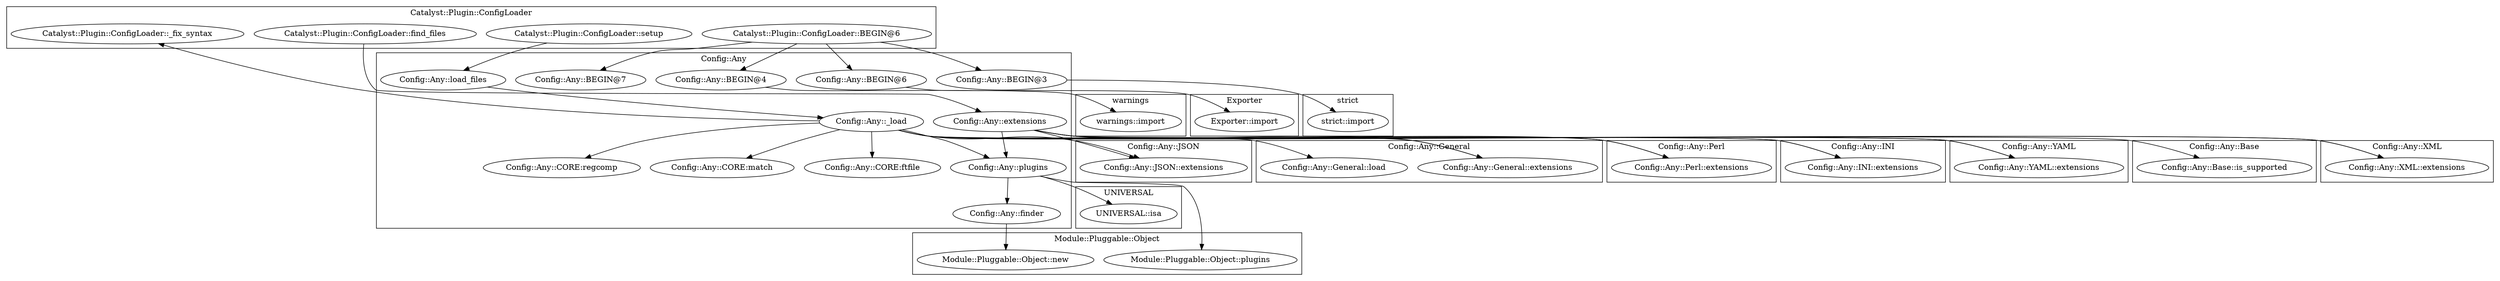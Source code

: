 digraph {
graph [overlap=false]
subgraph cluster_Catalyst_Plugin_ConfigLoader {
	label="Catalyst::Plugin::ConfigLoader";
	"Catalyst::Plugin::ConfigLoader::find_files";
	"Catalyst::Plugin::ConfigLoader::_fix_syntax";
	"Catalyst::Plugin::ConfigLoader::setup";
	"Catalyst::Plugin::ConfigLoader::BEGIN@6";
}
subgraph cluster_Config_Any_JSON {
	label="Config::Any::JSON";
	"Config::Any::JSON::extensions";
}
subgraph cluster_Config_Any_General {
	label="Config::Any::General";
	"Config::Any::General::extensions";
	"Config::Any::General::load";
}
subgraph cluster_UNIVERSAL {
	label="UNIVERSAL";
	"UNIVERSAL::isa";
}
subgraph cluster_warnings {
	label="warnings";
	"warnings::import";
}
subgraph cluster_Exporter {
	label="Exporter";
	"Exporter::import";
}
subgraph cluster_Config_Any_Perl {
	label="Config::Any::Perl";
	"Config::Any::Perl::extensions";
}
subgraph cluster_Module_Pluggable_Object {
	label="Module::Pluggable::Object";
	"Module::Pluggable::Object::new";
	"Module::Pluggable::Object::plugins";
}
subgraph cluster_Config_Any_INI {
	label="Config::Any::INI";
	"Config::Any::INI::extensions";
}
subgraph cluster_Config_Any {
	label="Config::Any";
	"Config::Any::CORE:regcomp";
	"Config::Any::CORE:match";
	"Config::Any::plugins";
	"Config::Any::BEGIN@4";
	"Config::Any::_load";
	"Config::Any::load_files";
	"Config::Any::BEGIN@7";
	"Config::Any::BEGIN@6";
	"Config::Any::finder";
	"Config::Any::BEGIN@3";
	"Config::Any::CORE:ftfile";
	"Config::Any::extensions";
}
subgraph cluster_Config_Any_YAML {
	label="Config::Any::YAML";
	"Config::Any::YAML::extensions";
}
subgraph cluster_Config_Any_Base {
	label="Config::Any::Base";
	"Config::Any::Base::is_supported";
}
subgraph cluster_strict {
	label="strict";
	"strict::import";
}
subgraph cluster_Config_Any_XML {
	label="Config::Any::XML";
	"Config::Any::XML::extensions";
}
"Config::Any::load_files" -> "Config::Any::_load";
"Catalyst::Plugin::ConfigLoader::BEGIN@6" -> "Config::Any::BEGIN@4";
"Config::Any::_load" -> "Config::Any::Base::is_supported";
"Config::Any::_load" -> "Config::Any::CORE:match";
"Config::Any::_load" -> "Catalyst::Plugin::ConfigLoader::_fix_syntax";
"Config::Any::BEGIN@3" -> "strict::import";
"Config::Any::_load" -> "Config::Any::YAML::extensions";
"Config::Any::extensions" -> "Config::Any::YAML::extensions";
"Config::Any::plugins" -> "Module::Pluggable::Object::plugins";
"Config::Any::_load" -> "Config::Any::XML::extensions";
"Config::Any::extensions" -> "Config::Any::XML::extensions";
"Config::Any::BEGIN@6" -> "Exporter::import";
"Config::Any::_load" -> "Config::Any::General::extensions";
"Config::Any::extensions" -> "Config::Any::General::extensions";
"Config::Any::BEGIN@4" -> "warnings::import";
"Catalyst::Plugin::ConfigLoader::BEGIN@6" -> "Config::Any::BEGIN@3";
"Catalyst::Plugin::ConfigLoader::BEGIN@6" -> "Config::Any::BEGIN@7";
"Catalyst::Plugin::ConfigLoader::find_files" -> "Config::Any::extensions";
"Config::Any::_load" -> "Config::Any::JSON::extensions";
"Config::Any::extensions" -> "Config::Any::JSON::extensions";
"Config::Any::plugins" -> "UNIVERSAL::isa";
"Config::Any::_load" -> "Config::Any::CORE:ftfile";
"Config::Any::finder" -> "Module::Pluggable::Object::new";
"Config::Any::_load" -> "Config::Any::Perl::extensions";
"Config::Any::extensions" -> "Config::Any::Perl::extensions";
"Config::Any::_load" -> "Config::Any::CORE:regcomp";
"Catalyst::Plugin::ConfigLoader::BEGIN@6" -> "Config::Any::BEGIN@6";
"Config::Any::_load" -> "Config::Any::plugins";
"Config::Any::extensions" -> "Config::Any::plugins";
"Config::Any::_load" -> "Config::Any::General::load";
"Config::Any::plugins" -> "Config::Any::finder";
"Config::Any::_load" -> "Config::Any::INI::extensions";
"Config::Any::extensions" -> "Config::Any::INI::extensions";
"Catalyst::Plugin::ConfigLoader::setup" -> "Config::Any::load_files";
}
